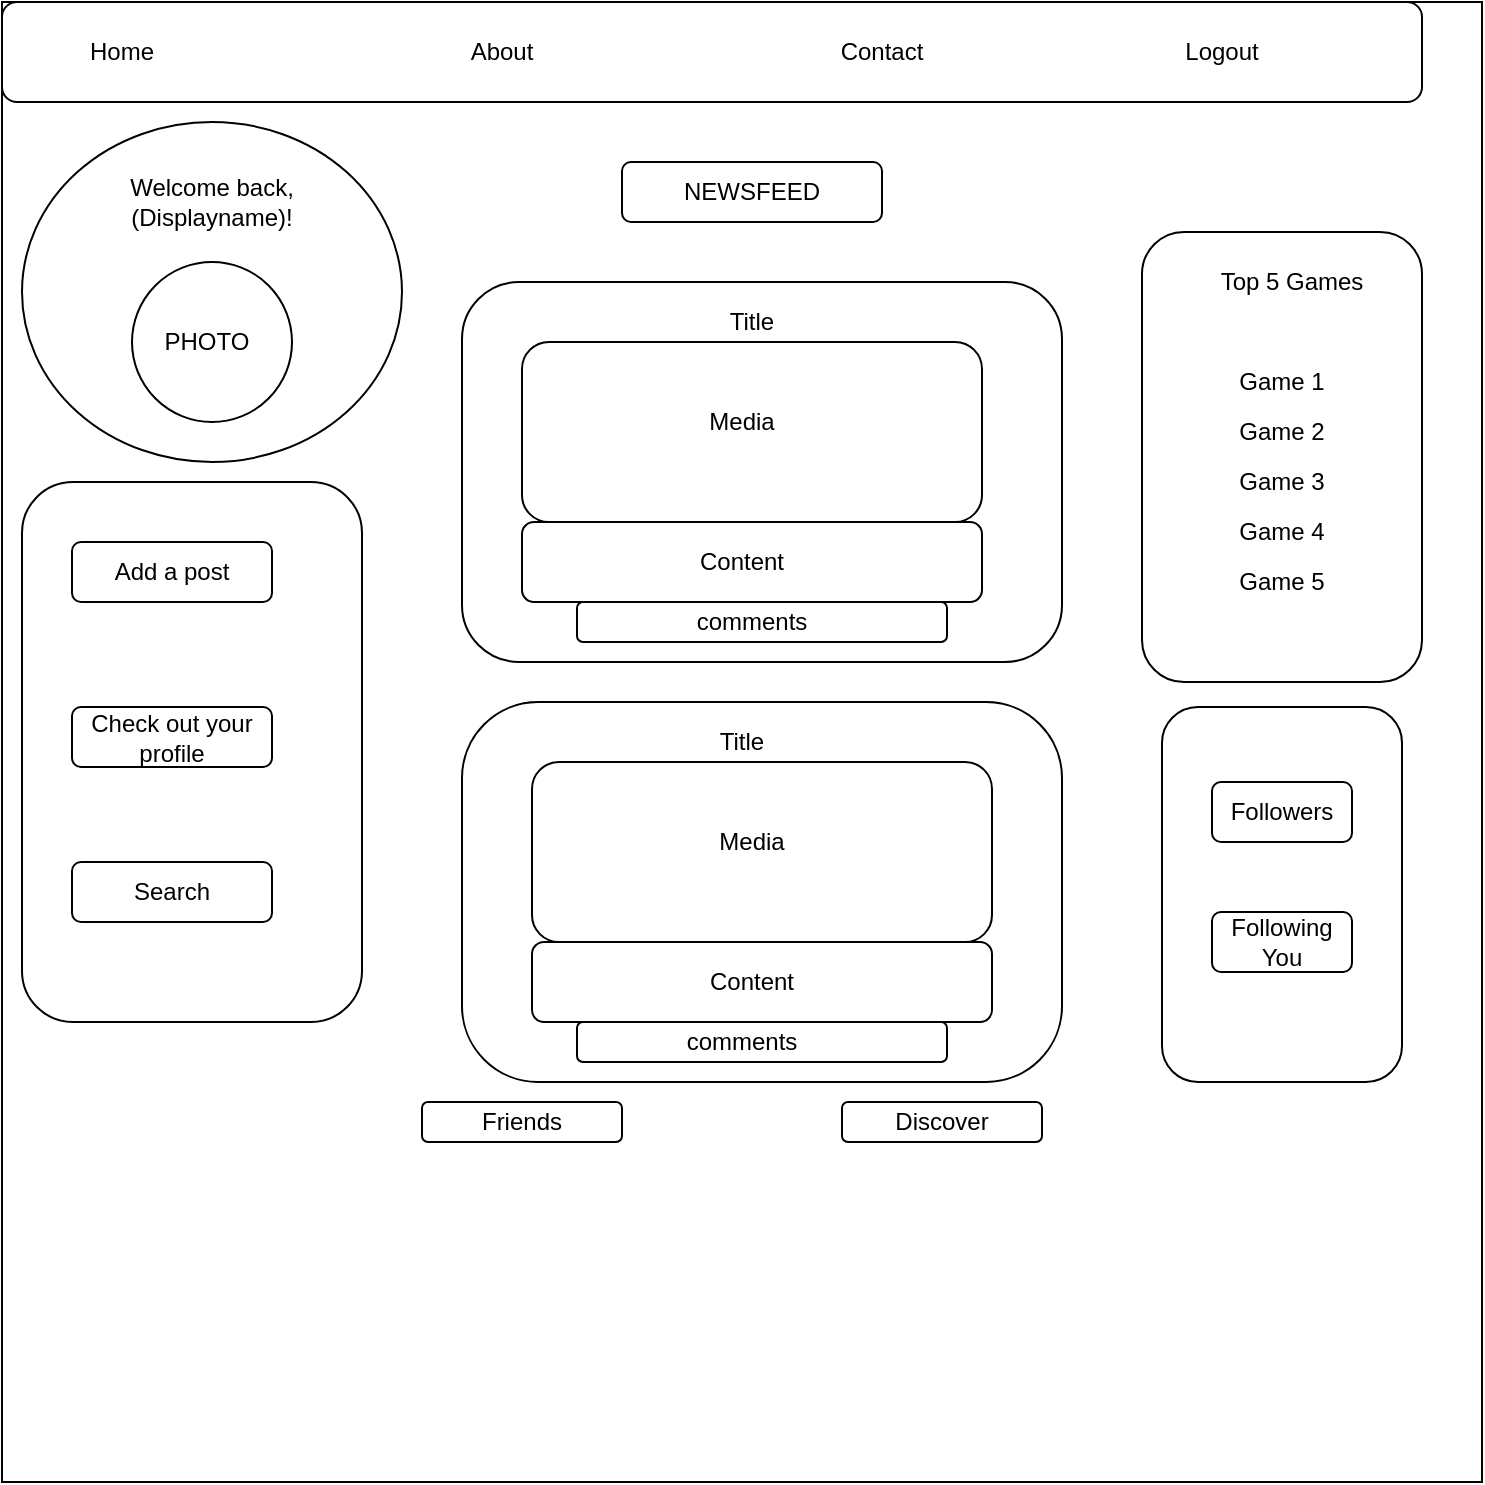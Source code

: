 <mxfile version="13.10.0" type="embed">
    <diagram id="SKUkeMQoMpeZfc3IDOeW" name="Page-1">
        <mxGraphModel dx="885" dy="1764" grid="1" gridSize="10" guides="1" tooltips="1" connect="1" arrows="1" fold="1" page="1" pageScale="1" pageWidth="850" pageHeight="1100" math="0" shadow="0">
            <root>
                <mxCell id="0"/>
                <mxCell id="1" parent="0"/>
                <mxCell id="2" value="" style="whiteSpace=wrap;html=1;aspect=fixed;gradientColor=#ffffff;" parent="1" vertex="1">
                    <mxGeometry x="220" y="-20" width="740" height="740" as="geometry"/>
                </mxCell>
                <mxCell id="55" value="" style="rounded=1;whiteSpace=wrap;html=1;" parent="1" vertex="1">
                    <mxGeometry x="640" y="530" width="100" height="20" as="geometry"/>
                </mxCell>
                <mxCell id="3" value="" style="rounded=1;whiteSpace=wrap;html=1;" parent="1" vertex="1">
                    <mxGeometry x="220" y="-20" width="710" height="50" as="geometry"/>
                </mxCell>
                <mxCell id="4" value="Home" style="text;html=1;strokeColor=none;fillColor=none;align=center;verticalAlign=middle;whiteSpace=wrap;rounded=0;" parent="1" vertex="1">
                    <mxGeometry x="260" y="-5" width="40" height="20" as="geometry"/>
                </mxCell>
                <mxCell id="5" value="About" style="text;html=1;strokeColor=none;fillColor=none;align=center;verticalAlign=middle;whiteSpace=wrap;rounded=0;" parent="1" vertex="1">
                    <mxGeometry x="450" y="-5" width="40" height="20" as="geometry"/>
                </mxCell>
                <mxCell id="6" value="Contact" style="text;html=1;strokeColor=none;fillColor=none;align=center;verticalAlign=middle;whiteSpace=wrap;rounded=0;" parent="1" vertex="1">
                    <mxGeometry x="640" y="-5" width="40" height="20" as="geometry"/>
                </mxCell>
                <mxCell id="8" value="Logout" style="text;html=1;strokeColor=none;fillColor=none;align=center;verticalAlign=middle;whiteSpace=wrap;rounded=0;" parent="1" vertex="1">
                    <mxGeometry x="810" y="-5" width="40" height="20" as="geometry"/>
                </mxCell>
                <mxCell id="9" value="" style="ellipse;whiteSpace=wrap;html=1;" parent="1" vertex="1">
                    <mxGeometry x="230" y="40" width="190" height="170" as="geometry"/>
                </mxCell>
                <mxCell id="10" value="Welcome back, (Displayname)!" style="text;html=1;strokeColor=none;fillColor=none;align=center;verticalAlign=middle;whiteSpace=wrap;rounded=0;" parent="1" vertex="1">
                    <mxGeometry x="270" y="50" width="110" height="60" as="geometry"/>
                </mxCell>
                <mxCell id="12" value="" style="rounded=1;whiteSpace=wrap;html=1;arcSize=15;" parent="1" vertex="1">
                    <mxGeometry x="230" y="220" width="170" height="270" as="geometry"/>
                </mxCell>
                <mxCell id="13" value="" style="rounded=1;whiteSpace=wrap;html=1;" parent="1" vertex="1">
                    <mxGeometry x="255" y="250" width="100" height="30" as="geometry"/>
                </mxCell>
                <mxCell id="14" value="" style="rounded=1;whiteSpace=wrap;html=1;" parent="1" vertex="1">
                    <mxGeometry x="255" y="332.5" width="100" height="30" as="geometry"/>
                </mxCell>
                <mxCell id="15" value="" style="rounded=1;whiteSpace=wrap;html=1;" parent="1" vertex="1">
                    <mxGeometry x="255" y="410" width="100" height="30" as="geometry"/>
                </mxCell>
                <mxCell id="16" value="Add a post" style="text;html=1;strokeColor=none;fillColor=none;align=center;verticalAlign=middle;whiteSpace=wrap;rounded=0;" parent="1" vertex="1">
                    <mxGeometry x="270" y="255" width="70" height="20" as="geometry"/>
                </mxCell>
                <mxCell id="17" value="Check out your profile" style="text;html=1;strokeColor=none;fillColor=none;align=center;verticalAlign=middle;whiteSpace=wrap;rounded=0;" parent="1" vertex="1">
                    <mxGeometry x="260" y="340" width="90" height="15" as="geometry"/>
                </mxCell>
                <mxCell id="18" value="Search" style="text;html=1;strokeColor=none;fillColor=none;align=center;verticalAlign=middle;whiteSpace=wrap;rounded=0;" parent="1" vertex="1">
                    <mxGeometry x="285" y="415" width="40" height="20" as="geometry"/>
                </mxCell>
                <mxCell id="21" value="" style="rounded=1;whiteSpace=wrap;html=1;" parent="1" vertex="1">
                    <mxGeometry x="450" y="120" width="300" height="190" as="geometry"/>
                </mxCell>
                <mxCell id="22" value="" style="rounded=1;whiteSpace=wrap;html=1;arcSize=20;" parent="1" vertex="1">
                    <mxGeometry x="450" y="330" width="300" height="190" as="geometry"/>
                </mxCell>
                <mxCell id="23" value="" style="rounded=1;whiteSpace=wrap;html=1;" parent="1" vertex="1">
                    <mxGeometry x="530" y="60" width="130" height="30" as="geometry"/>
                </mxCell>
                <mxCell id="24" value="NEWSFEED" style="text;html=1;strokeColor=none;fillColor=none;align=center;verticalAlign=middle;whiteSpace=wrap;rounded=0;" parent="1" vertex="1">
                    <mxGeometry x="575" y="65" width="40" height="20" as="geometry"/>
                </mxCell>
                <mxCell id="26" value="Title" style="text;html=1;strokeColor=none;fillColor=none;align=center;verticalAlign=middle;whiteSpace=wrap;rounded=0;" parent="1" vertex="1">
                    <mxGeometry x="575" y="130" width="40" height="20" as="geometry"/>
                </mxCell>
                <mxCell id="27" value="" style="rounded=1;whiteSpace=wrap;html=1;" parent="1" vertex="1">
                    <mxGeometry x="480" y="150" width="230" height="90" as="geometry"/>
                </mxCell>
                <mxCell id="28" value="Media" style="text;html=1;strokeColor=none;fillColor=none;align=center;verticalAlign=middle;whiteSpace=wrap;rounded=0;" parent="1" vertex="1">
                    <mxGeometry x="570" y="180" width="40" height="20" as="geometry"/>
                </mxCell>
                <mxCell id="29" value="" style="rounded=1;whiteSpace=wrap;html=1;" parent="1" vertex="1">
                    <mxGeometry x="480" y="240" width="230" height="40" as="geometry"/>
                </mxCell>
                <mxCell id="30" value="" style="rounded=1;whiteSpace=wrap;html=1;" parent="1" vertex="1">
                    <mxGeometry x="507.5" y="280" width="185" height="20" as="geometry"/>
                </mxCell>
                <mxCell id="31" value="Content" style="text;html=1;strokeColor=none;fillColor=none;align=center;verticalAlign=middle;whiteSpace=wrap;rounded=0;" parent="1" vertex="1">
                    <mxGeometry x="570" y="250" width="40" height="20" as="geometry"/>
                </mxCell>
                <mxCell id="32" value="comments" style="text;html=1;strokeColor=none;fillColor=none;align=center;verticalAlign=middle;whiteSpace=wrap;rounded=0;" parent="1" vertex="1">
                    <mxGeometry x="575" y="280" width="40" height="20" as="geometry"/>
                </mxCell>
                <mxCell id="34" value="Title" style="text;html=1;strokeColor=none;fillColor=none;align=center;verticalAlign=middle;whiteSpace=wrap;rounded=0;" parent="1" vertex="1">
                    <mxGeometry x="570" y="340" width="40" height="20" as="geometry"/>
                </mxCell>
                <mxCell id="35" value="" style="rounded=1;whiteSpace=wrap;html=1;" parent="1" vertex="1">
                    <mxGeometry x="485" y="360" width="230" height="90" as="geometry"/>
                </mxCell>
                <mxCell id="36" value="Media" style="text;html=1;strokeColor=none;fillColor=none;align=center;verticalAlign=middle;whiteSpace=wrap;rounded=0;" parent="1" vertex="1">
                    <mxGeometry x="575" y="390" width="40" height="20" as="geometry"/>
                </mxCell>
                <mxCell id="37" value="" style="rounded=1;whiteSpace=wrap;html=1;" parent="1" vertex="1">
                    <mxGeometry x="485" y="450" width="230" height="40" as="geometry"/>
                </mxCell>
                <mxCell id="38" value="" style="rounded=1;whiteSpace=wrap;html=1;" parent="1" vertex="1">
                    <mxGeometry x="507.5" y="490" width="185" height="20" as="geometry"/>
                </mxCell>
                <mxCell id="39" value="Content" style="text;html=1;strokeColor=none;fillColor=none;align=center;verticalAlign=middle;whiteSpace=wrap;rounded=0;" parent="1" vertex="1">
                    <mxGeometry x="575" y="460" width="40" height="20" as="geometry"/>
                </mxCell>
                <mxCell id="40" value="comments" style="text;html=1;strokeColor=none;fillColor=none;align=center;verticalAlign=middle;whiteSpace=wrap;rounded=0;" parent="1" vertex="1">
                    <mxGeometry x="570" y="490" width="40" height="20" as="geometry"/>
                </mxCell>
                <mxCell id="41" value="" style="rounded=1;whiteSpace=wrap;html=1;" parent="1" vertex="1">
                    <mxGeometry x="430" y="530" width="100" height="20" as="geometry"/>
                </mxCell>
                <mxCell id="42" value="Friends" style="text;html=1;strokeColor=none;fillColor=none;align=center;verticalAlign=middle;whiteSpace=wrap;rounded=0;" parent="1" vertex="1">
                    <mxGeometry x="440" y="530" width="80" height="20" as="geometry"/>
                </mxCell>
                <mxCell id="44" value="" style="ellipse;whiteSpace=wrap;html=1;aspect=fixed;" parent="1" vertex="1">
                    <mxGeometry x="285" y="110" width="80" height="80" as="geometry"/>
                </mxCell>
                <mxCell id="45" value="PHOTO" style="text;html=1;strokeColor=none;fillColor=none;align=center;verticalAlign=middle;whiteSpace=wrap;rounded=0;" parent="1" vertex="1">
                    <mxGeometry x="300" y="140" width="45" height="20" as="geometry"/>
                </mxCell>
                <mxCell id="46" value="" style="rounded=1;whiteSpace=wrap;html=1;" parent="1" vertex="1">
                    <mxGeometry x="790" y="95" width="140" height="225" as="geometry"/>
                </mxCell>
                <mxCell id="47" value="Top 5 Games" style="text;html=1;strokeColor=none;fillColor=none;align=center;verticalAlign=middle;whiteSpace=wrap;rounded=0;" parent="1" vertex="1">
                    <mxGeometry x="820" y="110" width="90" height="20" as="geometry"/>
                </mxCell>
                <mxCell id="48" value="Game 1" style="text;html=1;strokeColor=none;fillColor=none;align=center;verticalAlign=middle;whiteSpace=wrap;rounded=0;" parent="1" vertex="1">
                    <mxGeometry x="810" y="160" width="100" height="20" as="geometry"/>
                </mxCell>
                <mxCell id="49" value="Game 2" style="text;html=1;strokeColor=none;fillColor=none;align=center;verticalAlign=middle;whiteSpace=wrap;rounded=0;" parent="1" vertex="1">
                    <mxGeometry x="810" y="185" width="100" height="20" as="geometry"/>
                </mxCell>
                <mxCell id="50" value="Game 3" style="text;html=1;strokeColor=none;fillColor=none;align=center;verticalAlign=middle;whiteSpace=wrap;rounded=0;" parent="1" vertex="1">
                    <mxGeometry x="810" y="210" width="100" height="20" as="geometry"/>
                </mxCell>
                <mxCell id="51" value="Game 4" style="text;html=1;strokeColor=none;fillColor=none;align=center;verticalAlign=middle;whiteSpace=wrap;rounded=0;" parent="1" vertex="1">
                    <mxGeometry x="810" y="235" width="100" height="20" as="geometry"/>
                </mxCell>
                <mxCell id="52" value="Game 5" style="text;html=1;strokeColor=none;fillColor=none;align=center;verticalAlign=middle;whiteSpace=wrap;rounded=0;" parent="1" vertex="1">
                    <mxGeometry x="810" y="260" width="100" height="20" as="geometry"/>
                </mxCell>
                <mxCell id="53" value="Discover" style="text;html=1;strokeColor=none;fillColor=none;align=center;verticalAlign=middle;whiteSpace=wrap;rounded=0;" parent="1" vertex="1">
                    <mxGeometry x="650" y="530" width="80" height="20" as="geometry"/>
                </mxCell>
                <mxCell id="56" value="" style="rounded=1;whiteSpace=wrap;html=1;" parent="1" vertex="1">
                    <mxGeometry x="800" y="332.5" width="120" height="187.5" as="geometry"/>
                </mxCell>
                <mxCell id="57" value="Text" style="text;html=1;strokeColor=none;fillColor=none;align=center;verticalAlign=middle;whiteSpace=wrap;rounded=0;" parent="1" vertex="1">
                    <mxGeometry x="840" y="375" width="40" height="20" as="geometry"/>
                </mxCell>
                <mxCell id="58" value="" style="rounded=1;whiteSpace=wrap;html=1;" parent="1" vertex="1">
                    <mxGeometry x="825" y="370" width="70" height="30" as="geometry"/>
                </mxCell>
                <mxCell id="59" value="" style="rounded=1;whiteSpace=wrap;html=1;" parent="1" vertex="1">
                    <mxGeometry x="825" y="435" width="70" height="30" as="geometry"/>
                </mxCell>
                <mxCell id="60" value="Followers" style="text;html=1;strokeColor=none;fillColor=none;align=center;verticalAlign=middle;whiteSpace=wrap;rounded=0;" parent="1" vertex="1">
                    <mxGeometry x="840" y="375" width="40" height="20" as="geometry"/>
                </mxCell>
                <mxCell id="61" value="Following You" style="text;html=1;strokeColor=none;fillColor=none;align=center;verticalAlign=middle;whiteSpace=wrap;rounded=0;" parent="1" vertex="1">
                    <mxGeometry x="840" y="440" width="40" height="20" as="geometry"/>
                </mxCell>
            </root>
        </mxGraphModel>
    </diagram>
</mxfile>